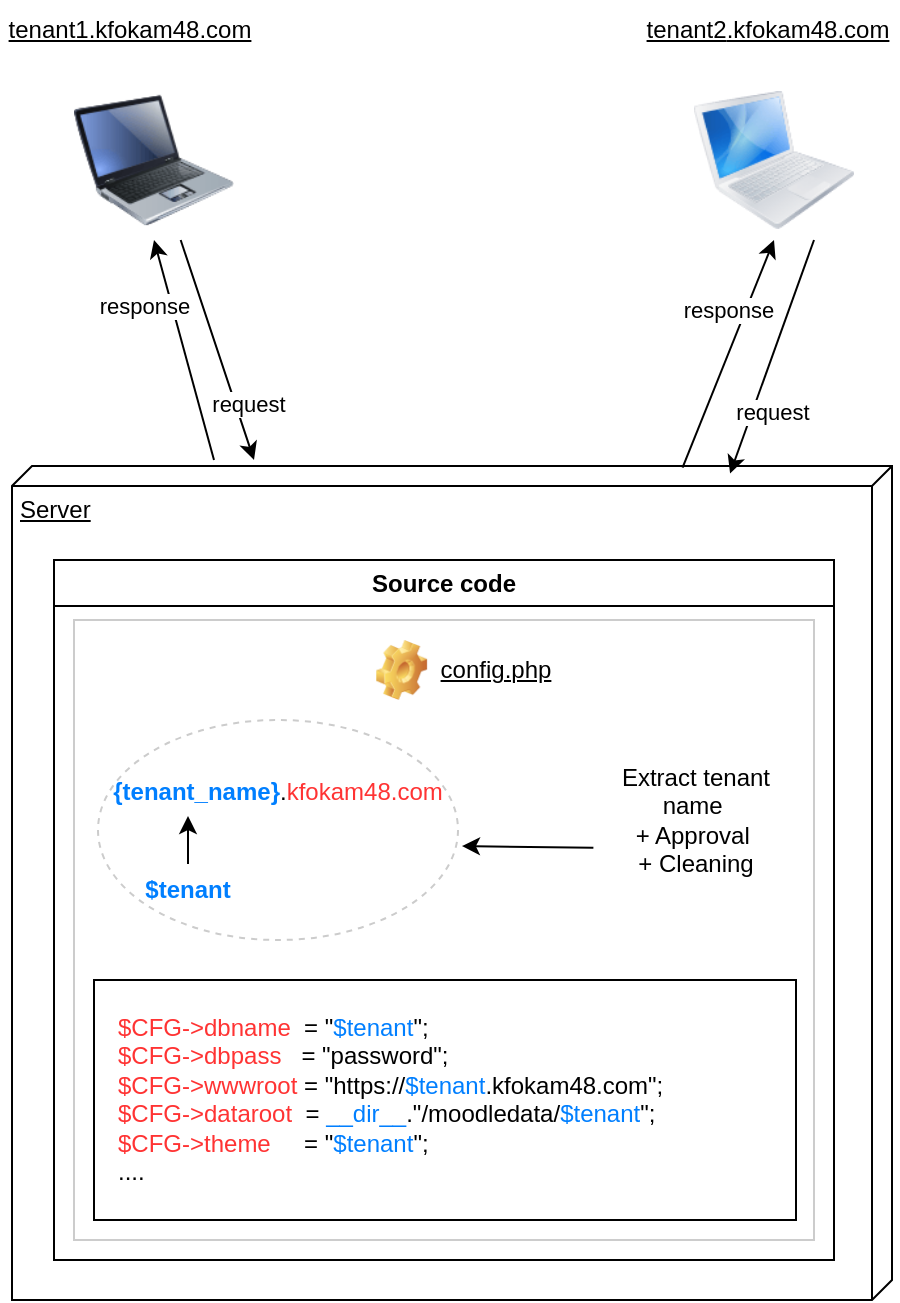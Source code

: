 <mxfile version="26.1.1">
  <diagram name="Page-1" id="ge7D1yINWe-RWGV0IXtk">
    <mxGraphModel dx="793" dy="437" grid="1" gridSize="10" guides="1" tooltips="1" connect="1" arrows="1" fold="1" page="1" pageScale="1" pageWidth="827" pageHeight="1169" math="0" shadow="0">
      <root>
        <mxCell id="0" />
        <mxCell id="1" parent="0" />
        <mxCell id="9J8Sa_pjValASLdkcOcv-4" value="" style="image;html=1;image=img/lib/clip_art/computers/Laptop_128x128.png" vertex="1" parent="1">
          <mxGeometry x="190" y="50" width="80" height="80" as="geometry" />
        </mxCell>
        <mxCell id="9J8Sa_pjValASLdkcOcv-7" value="" style="image;html=1;image=img/lib/clip_art/computers/MacBook_128x128.png" vertex="1" parent="1">
          <mxGeometry x="500" y="50" width="80" height="80" as="geometry" />
        </mxCell>
        <mxCell id="9J8Sa_pjValASLdkcOcv-9" value="&lt;u&gt;tenant1.kfokam48.com&lt;/u&gt;" style="text;html=1;align=center;verticalAlign=middle;whiteSpace=wrap;rounded=0;" vertex="1" parent="1">
          <mxGeometry x="153" y="10" width="130" height="30" as="geometry" />
        </mxCell>
        <mxCell id="9J8Sa_pjValASLdkcOcv-11" value="&lt;u&gt;tenant2&lt;span style=&quot;background-color: transparent; color: light-dark(rgb(0, 0, 0), rgb(255, 255, 255));&quot;&gt;.kfokam48.com&lt;/span&gt;&lt;/u&gt;" style="text;html=1;align=center;verticalAlign=middle;whiteSpace=wrap;rounded=0;" vertex="1" parent="1">
          <mxGeometry x="472" y="10" width="130" height="30" as="geometry" />
        </mxCell>
        <mxCell id="9J8Sa_pjValASLdkcOcv-15" value="Server" style="verticalAlign=top;align=left;spacingTop=8;spacingLeft=2;spacingRight=12;shape=cube;size=10;direction=south;fontStyle=4;html=1;whiteSpace=wrap;" vertex="1" parent="1">
          <mxGeometry x="159" y="243" width="440" height="417" as="geometry" />
        </mxCell>
        <mxCell id="9J8Sa_pjValASLdkcOcv-25" value="Source code" style="swimlane;whiteSpace=wrap;html=1;" vertex="1" parent="1">
          <mxGeometry x="180" y="290" width="390" height="350" as="geometry">
            <mxRectangle x="180" y="290" width="110" height="30" as="alternateBounds" />
          </mxGeometry>
        </mxCell>
        <mxCell id="9J8Sa_pjValASLdkcOcv-30" value="" style="rounded=0;whiteSpace=wrap;html=1;strokeColor=#CCCCCC;" vertex="1" parent="1">
          <mxGeometry x="190" y="320" width="370" height="310" as="geometry" />
        </mxCell>
        <mxCell id="9J8Sa_pjValASLdkcOcv-31" value="" style="shape=image;html=1;verticalLabelPosition=bottom;verticalAlign=top;imageAspect=1;aspect=fixed;image=img/clipart/Gear_128x128.png" vertex="1" parent="1">
          <mxGeometry x="341" y="330" width="25.57" height="30" as="geometry" />
        </mxCell>
        <mxCell id="9J8Sa_pjValASLdkcOcv-32" value="&lt;u&gt;config.php&lt;/u&gt;" style="text;html=1;align=center;verticalAlign=middle;whiteSpace=wrap;rounded=0;" vertex="1" parent="1">
          <mxGeometry x="371" y="330" width="60" height="30" as="geometry" />
        </mxCell>
        <mxCell id="9J8Sa_pjValASLdkcOcv-40" value="" style="ellipse;whiteSpace=wrap;html=1;dashed=1;strokeColor=#CCCCCC;" vertex="1" parent="1">
          <mxGeometry x="202" y="370" width="180" height="110" as="geometry" />
        </mxCell>
        <mxCell id="9J8Sa_pjValASLdkcOcv-41" value="&lt;font style=&quot;color: rgb(0, 127, 255);&quot;&gt;&lt;b&gt;$tenant&lt;/b&gt;&lt;/font&gt;" style="text;html=1;align=center;verticalAlign=middle;whiteSpace=wrap;rounded=0;" vertex="1" parent="1">
          <mxGeometry x="217" y="444" width="60" height="22" as="geometry" />
        </mxCell>
        <mxCell id="9J8Sa_pjValASLdkcOcv-42" value="&lt;h1 style=&quot;text-align: left; margin-top: 0px;&quot;&gt;&lt;span style=&quot;font-size: 12px;&quot;&gt;&lt;font style=&quot;color: rgb(0, 127, 255);&quot;&gt;{tenant_name}&lt;/font&gt;&lt;/span&gt;&lt;span style=&quot;font-size: 12px; font-weight: 400;&quot;&gt;.&lt;font style=&quot;color: rgb(255, 51, 51);&quot;&gt;kfokam48.com&lt;/font&gt;&lt;/span&gt;&lt;/h1&gt;" style="text;html=1;align=center;verticalAlign=middle;whiteSpace=wrap;rounded=0;" vertex="1" parent="1">
          <mxGeometry x="207" y="400" width="170" height="20" as="geometry" />
        </mxCell>
        <mxCell id="9J8Sa_pjValASLdkcOcv-43" value="" style="endArrow=classic;html=1;rounded=0;exitX=0.5;exitY=0;exitDx=0;exitDy=0;" edge="1" parent="1">
          <mxGeometry width="50" height="50" relative="1" as="geometry">
            <mxPoint x="247" y="442" as="sourcePoint" />
            <mxPoint x="247" y="418" as="targetPoint" />
          </mxGeometry>
        </mxCell>
        <mxCell id="9J8Sa_pjValASLdkcOcv-48" value="Extract tenant name&amp;nbsp;&lt;div&gt;+ Approval&amp;nbsp;&lt;/div&gt;&lt;div&gt;+ Cleaning&lt;/div&gt;" style="text;html=1;align=center;verticalAlign=middle;whiteSpace=wrap;rounded=0;" vertex="1" parent="1">
          <mxGeometry x="451" y="370" width="100" height="100" as="geometry" />
        </mxCell>
        <mxCell id="9J8Sa_pjValASLdkcOcv-49" value="" style="endArrow=classic;html=1;rounded=0;entryX=1.011;entryY=0.573;entryDx=0;entryDy=0;entryPerimeter=0;exitX=-0.013;exitY=0.639;exitDx=0;exitDy=0;exitPerimeter=0;" edge="1" parent="1" source="9J8Sa_pjValASLdkcOcv-48" target="9J8Sa_pjValASLdkcOcv-40">
          <mxGeometry width="50" height="50" relative="1" as="geometry">
            <mxPoint x="420" y="440" as="sourcePoint" />
            <mxPoint x="470" y="390" as="targetPoint" />
          </mxGeometry>
        </mxCell>
        <mxCell id="9J8Sa_pjValASLdkcOcv-50" value="" style="rounded=0;whiteSpace=wrap;html=1;" vertex="1" parent="1">
          <mxGeometry x="200" y="500" width="351" height="120" as="geometry" />
        </mxCell>
        <mxCell id="9J8Sa_pjValASLdkcOcv-52" value="&lt;font style=&quot;color: rgb(255, 51, 51);&quot;&gt;$CFG-&amp;gt;dbname&lt;/font&gt;&amp;nbsp; = &quot;&lt;font style=&quot;color: rgb(0, 127, 255);&quot;&gt;$tenant&lt;/font&gt;&quot;;&lt;div&gt;&lt;font style=&quot;color: rgb(255, 51, 51);&quot;&gt;$CFG-&amp;gt;dbpass&lt;/font&gt;&amp;nbsp; &amp;nbsp;= &quot;password&quot;;&lt;/div&gt;&lt;div&gt;&lt;font style=&quot;color: rgb(255, 51, 51);&quot;&gt;$CFG-&amp;gt;wwwroot&lt;/font&gt; = &quot;https://&lt;font style=&quot;color: rgb(0, 127, 255);&quot;&gt;$tenant&lt;/font&gt;.kfokam48.com&quot;;&lt;/div&gt;&lt;div&gt;&lt;font style=&quot;color: rgb(255, 51, 51);&quot;&gt;$CFG-&amp;gt;dataroot&lt;/font&gt;&amp;nbsp; = &lt;font style=&quot;color: rgb(0, 127, 255);&quot;&gt;__dir__&lt;/font&gt;.&quot;/moodledata/&lt;font style=&quot;color: rgb(0, 127, 255);&quot;&gt;$tenant&lt;/font&gt;&quot;;&lt;/div&gt;&lt;div&gt;&lt;font style=&quot;color: rgb(255, 51, 51);&quot;&gt;$CFG-&amp;gt;theme&lt;/font&gt;&amp;nbsp; &amp;nbsp; &amp;nbsp;= &quot;&lt;font style=&quot;color: rgb(0, 127, 255);&quot;&gt;$tenant&lt;/font&gt;&quot;;&lt;/div&gt;&lt;div&gt;....&lt;/div&gt;" style="text;html=1;whiteSpace=wrap;overflow=hidden;rounded=0;" vertex="1" parent="1">
          <mxGeometry x="210" y="510" width="330" height="100" as="geometry" />
        </mxCell>
        <mxCell id="9J8Sa_pjValASLdkcOcv-53" value="" style="endArrow=classic;html=1;rounded=0;" edge="1" parent="1" source="9J8Sa_pjValASLdkcOcv-4">
          <mxGeometry relative="1" as="geometry">
            <mxPoint x="240" y="170" as="sourcePoint" />
            <mxPoint x="280" y="240" as="targetPoint" />
          </mxGeometry>
        </mxCell>
        <mxCell id="9J8Sa_pjValASLdkcOcv-54" value="request" style="edgeLabel;resizable=0;html=1;;align=center;verticalAlign=middle;" connectable="0" vertex="1" parent="9J8Sa_pjValASLdkcOcv-53">
          <mxGeometry relative="1" as="geometry">
            <mxPoint x="15" y="27" as="offset" />
          </mxGeometry>
        </mxCell>
        <mxCell id="9J8Sa_pjValASLdkcOcv-56" value="" style="endArrow=classic;html=1;rounded=0;entryX=0.5;entryY=1;entryDx=0;entryDy=0;" edge="1" parent="1" target="9J8Sa_pjValASLdkcOcv-4">
          <mxGeometry relative="1" as="geometry">
            <mxPoint x="260" y="240" as="sourcePoint" />
            <mxPoint x="240" y="200" as="targetPoint" />
          </mxGeometry>
        </mxCell>
        <mxCell id="9J8Sa_pjValASLdkcOcv-57" value="response" style="edgeLabel;resizable=0;html=1;;align=center;verticalAlign=middle;" connectable="0" vertex="1" parent="9J8Sa_pjValASLdkcOcv-56">
          <mxGeometry relative="1" as="geometry">
            <mxPoint x="-20" y="-22" as="offset" />
          </mxGeometry>
        </mxCell>
        <mxCell id="9J8Sa_pjValASLdkcOcv-58" value="" style="endArrow=classic;html=1;rounded=0;exitX=0.75;exitY=1;exitDx=0;exitDy=0;entryX=0.009;entryY=0.184;entryDx=0;entryDy=0;entryPerimeter=0;" edge="1" parent="1" source="9J8Sa_pjValASLdkcOcv-7" target="9J8Sa_pjValASLdkcOcv-15">
          <mxGeometry relative="1" as="geometry">
            <mxPoint x="281" y="131" as="sourcePoint" />
            <mxPoint x="310" y="250" as="targetPoint" />
          </mxGeometry>
        </mxCell>
        <mxCell id="9J8Sa_pjValASLdkcOcv-59" value="request" style="edgeLabel;resizable=0;html=1;;align=center;verticalAlign=middle;" connectable="0" vertex="1" parent="9J8Sa_pjValASLdkcOcv-58">
          <mxGeometry relative="1" as="geometry">
            <mxPoint y="27" as="offset" />
          </mxGeometry>
        </mxCell>
        <mxCell id="9J8Sa_pjValASLdkcOcv-60" value="" style="endArrow=classic;html=1;rounded=0;entryX=0.5;entryY=1;entryDx=0;entryDy=0;exitX=0.002;exitY=0.238;exitDx=0;exitDy=0;exitPerimeter=0;" edge="1" parent="1" source="9J8Sa_pjValASLdkcOcv-15" target="9J8Sa_pjValASLdkcOcv-7">
          <mxGeometry relative="1" as="geometry">
            <mxPoint x="444" y="243" as="sourcePoint" />
            <mxPoint x="414" y="133" as="targetPoint" />
          </mxGeometry>
        </mxCell>
        <mxCell id="9J8Sa_pjValASLdkcOcv-61" value="response" style="edgeLabel;resizable=0;html=1;;align=center;verticalAlign=middle;" connectable="0" vertex="1" parent="9J8Sa_pjValASLdkcOcv-60">
          <mxGeometry relative="1" as="geometry">
            <mxPoint y="-22" as="offset" />
          </mxGeometry>
        </mxCell>
      </root>
    </mxGraphModel>
  </diagram>
</mxfile>

